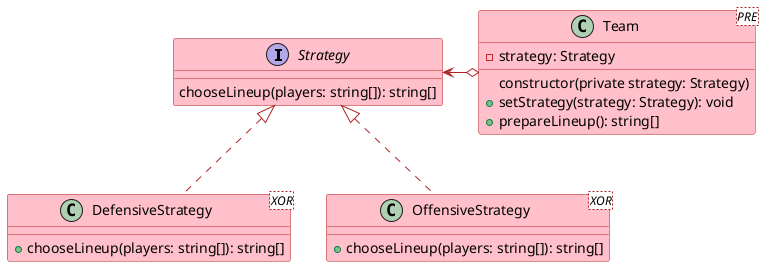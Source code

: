 @startuml

skinparam class {
  backgroundColor pink
  arrowColor firebrick
  borderColor firebrick
}

interface Strategy {
  chooseLineup(players: string[]): string[]
}

class Team <PRE> {
  - strategy: Strategy
  constructor(private strategy: Strategy)
  + setStrategy(strategy: Strategy): void
  + prepareLineup(): string[]
}

class DefensiveStrategy <XOR> {
  + chooseLineup(players: string[]): string[]
}

class OffensiveStrategy <XOR> {
  + chooseLineup(players: string[]): string[]
}

Strategy <-o Team

Strategy <|.. DefensiveStrategy
Strategy <|.. OffensiveStrategy

@enduml

' prepareLineup() may be client logic
' prepareLineup() can have parameters which are input data for concrete strategies
